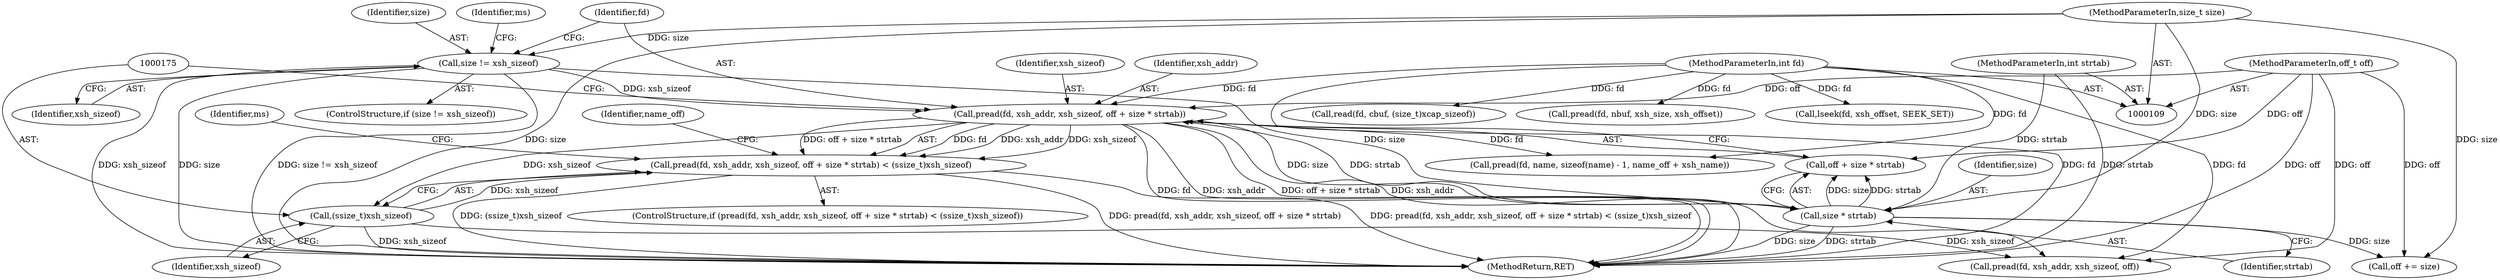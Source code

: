 digraph "0_file_445c8fb0ebff85195be94cd9f7e1df89cade5c7f_1@API" {
"1000164" [label="(Call,pread(fd, xsh_addr, xsh_sizeof, off + size * strtab) < (ssize_t)xsh_sizeof)"];
"1000165" [label="(Call,pread(fd, xsh_addr, xsh_sizeof, off + size * strtab))"];
"1000113" [label="(MethodParameterIn,int fd)"];
"1000147" [label="(Call,size != xsh_sizeof)"];
"1000116" [label="(MethodParameterIn,size_t size)"];
"1000114" [label="(MethodParameterIn,off_t off)"];
"1000171" [label="(Call,size * strtab)"];
"1000120" [label="(MethodParameterIn,int strtab)"];
"1000174" [label="(Call,(ssize_t)xsh_sizeof)"];
"1000195" [label="(Call,pread(fd, name, sizeof(name) - 1, name_off + xsh_name))"];
"1000179" [label="(Identifier,ms)"];
"1000147" [label="(Call,size != xsh_sizeof)"];
"1000148" [label="(Identifier,size)"];
"1000172" [label="(Identifier,size)"];
"1000114" [label="(MethodParameterIn,off_t off)"];
"1000113" [label="(MethodParameterIn,int fd)"];
"1000146" [label="(ControlStructure,if (size != xsh_sizeof))"];
"1000164" [label="(Call,pread(fd, xsh_addr, xsh_sizeof, off + size * strtab) < (ssize_t)xsh_sizeof)"];
"1000168" [label="(Identifier,xsh_sizeof)"];
"1000171" [label="(Call,size * strtab)"];
"1000169" [label="(Call,off + size * strtab)"];
"1000116" [label="(MethodParameterIn,size_t size)"];
"1000176" [label="(Identifier,xsh_sizeof)"];
"1000356" [label="(Call,lseek(fd, xsh_offset, SEEK_SET))"];
"1000174" [label="(Call,(ssize_t)xsh_sizeof)"];
"1000149" [label="(Identifier,xsh_sizeof)"];
"1000184" [label="(Identifier,name_off)"];
"1000120" [label="(MethodParameterIn,int strtab)"];
"1000229" [label="(Call,pread(fd, xsh_addr, xsh_sizeof, off))"];
"1000163" [label="(ControlStructure,if (pread(fd, xsh_addr, xsh_sizeof, off + size * strtab) < (ssize_t)xsh_sizeof))"];
"1000154" [label="(Identifier,ms)"];
"1000704" [label="(MethodReturn,RET)"];
"1000166" [label="(Identifier,fd)"];
"1000243" [label="(Call,off += size)"];
"1000165" [label="(Call,pread(fd, xsh_addr, xsh_sizeof, off + size * strtab))"];
"1000173" [label="(Identifier,strtab)"];
"1000389" [label="(Call,read(fd, cbuf, (size_t)xcap_sizeof))"];
"1000167" [label="(Identifier,xsh_addr)"];
"1000288" [label="(Call,pread(fd, nbuf, xsh_size, xsh_offset))"];
"1000164" -> "1000163"  [label="AST: "];
"1000164" -> "1000174"  [label="CFG: "];
"1000165" -> "1000164"  [label="AST: "];
"1000174" -> "1000164"  [label="AST: "];
"1000179" -> "1000164"  [label="CFG: "];
"1000184" -> "1000164"  [label="CFG: "];
"1000164" -> "1000704"  [label="DDG: pread(fd, xsh_addr, xsh_sizeof, off + size * strtab) < (ssize_t)xsh_sizeof"];
"1000164" -> "1000704"  [label="DDG: (ssize_t)xsh_sizeof"];
"1000164" -> "1000704"  [label="DDG: pread(fd, xsh_addr, xsh_sizeof, off + size * strtab)"];
"1000165" -> "1000164"  [label="DDG: fd"];
"1000165" -> "1000164"  [label="DDG: xsh_addr"];
"1000165" -> "1000164"  [label="DDG: xsh_sizeof"];
"1000165" -> "1000164"  [label="DDG: off + size * strtab"];
"1000174" -> "1000164"  [label="DDG: xsh_sizeof"];
"1000165" -> "1000169"  [label="CFG: "];
"1000166" -> "1000165"  [label="AST: "];
"1000167" -> "1000165"  [label="AST: "];
"1000168" -> "1000165"  [label="AST: "];
"1000169" -> "1000165"  [label="AST: "];
"1000175" -> "1000165"  [label="CFG: "];
"1000165" -> "1000704"  [label="DDG: off + size * strtab"];
"1000165" -> "1000704"  [label="DDG: fd"];
"1000165" -> "1000704"  [label="DDG: xsh_addr"];
"1000113" -> "1000165"  [label="DDG: fd"];
"1000147" -> "1000165"  [label="DDG: xsh_sizeof"];
"1000114" -> "1000165"  [label="DDG: off"];
"1000171" -> "1000165"  [label="DDG: size"];
"1000171" -> "1000165"  [label="DDG: strtab"];
"1000165" -> "1000174"  [label="DDG: xsh_sizeof"];
"1000165" -> "1000195"  [label="DDG: fd"];
"1000165" -> "1000229"  [label="DDG: xsh_addr"];
"1000113" -> "1000109"  [label="AST: "];
"1000113" -> "1000704"  [label="DDG: fd"];
"1000113" -> "1000195"  [label="DDG: fd"];
"1000113" -> "1000229"  [label="DDG: fd"];
"1000113" -> "1000288"  [label="DDG: fd"];
"1000113" -> "1000356"  [label="DDG: fd"];
"1000113" -> "1000389"  [label="DDG: fd"];
"1000147" -> "1000146"  [label="AST: "];
"1000147" -> "1000149"  [label="CFG: "];
"1000148" -> "1000147"  [label="AST: "];
"1000149" -> "1000147"  [label="AST: "];
"1000154" -> "1000147"  [label="CFG: "];
"1000166" -> "1000147"  [label="CFG: "];
"1000147" -> "1000704"  [label="DDG: xsh_sizeof"];
"1000147" -> "1000704"  [label="DDG: size"];
"1000147" -> "1000704"  [label="DDG: size != xsh_sizeof"];
"1000116" -> "1000147"  [label="DDG: size"];
"1000147" -> "1000171"  [label="DDG: size"];
"1000116" -> "1000109"  [label="AST: "];
"1000116" -> "1000704"  [label="DDG: size"];
"1000116" -> "1000171"  [label="DDG: size"];
"1000116" -> "1000243"  [label="DDG: size"];
"1000114" -> "1000109"  [label="AST: "];
"1000114" -> "1000704"  [label="DDG: off"];
"1000114" -> "1000169"  [label="DDG: off"];
"1000114" -> "1000229"  [label="DDG: off"];
"1000114" -> "1000243"  [label="DDG: off"];
"1000171" -> "1000169"  [label="AST: "];
"1000171" -> "1000173"  [label="CFG: "];
"1000172" -> "1000171"  [label="AST: "];
"1000173" -> "1000171"  [label="AST: "];
"1000169" -> "1000171"  [label="CFG: "];
"1000171" -> "1000704"  [label="DDG: size"];
"1000171" -> "1000704"  [label="DDG: strtab"];
"1000171" -> "1000169"  [label="DDG: size"];
"1000171" -> "1000169"  [label="DDG: strtab"];
"1000120" -> "1000171"  [label="DDG: strtab"];
"1000171" -> "1000243"  [label="DDG: size"];
"1000120" -> "1000109"  [label="AST: "];
"1000120" -> "1000704"  [label="DDG: strtab"];
"1000174" -> "1000176"  [label="CFG: "];
"1000175" -> "1000174"  [label="AST: "];
"1000176" -> "1000174"  [label="AST: "];
"1000174" -> "1000704"  [label="DDG: xsh_sizeof"];
"1000174" -> "1000229"  [label="DDG: xsh_sizeof"];
}
